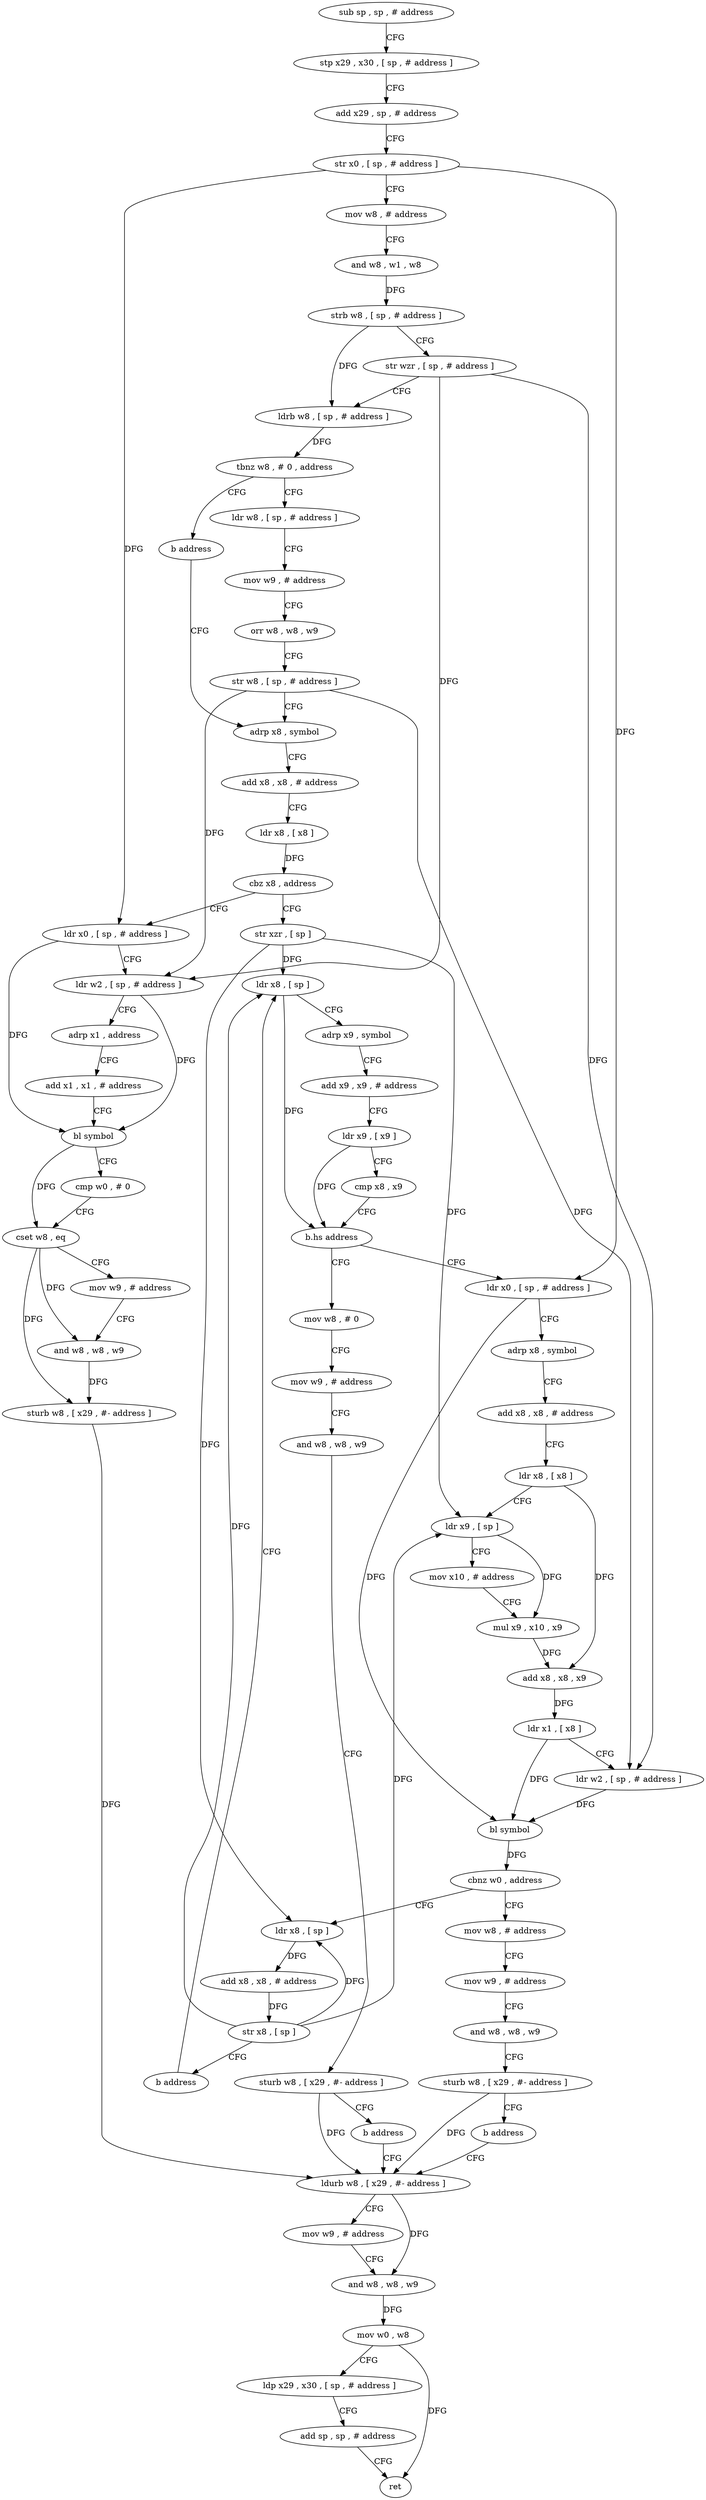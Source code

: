 digraph "func" {
"4230144" [label = "sub sp , sp , # address" ]
"4230148" [label = "stp x29 , x30 , [ sp , # address ]" ]
"4230152" [label = "add x29 , sp , # address" ]
"4230156" [label = "str x0 , [ sp , # address ]" ]
"4230160" [label = "mov w8 , # address" ]
"4230164" [label = "and w8 , w1 , w8" ]
"4230168" [label = "strb w8 , [ sp , # address ]" ]
"4230172" [label = "str wzr , [ sp , # address ]" ]
"4230176" [label = "ldrb w8 , [ sp , # address ]" ]
"4230180" [label = "tbnz w8 , # 0 , address" ]
"4230188" [label = "ldr w8 , [ sp , # address ]" ]
"4230184" [label = "b address" ]
"4230192" [label = "mov w9 , # address" ]
"4230196" [label = "orr w8 , w8 , w9" ]
"4230200" [label = "str w8 , [ sp , # address ]" ]
"4230204" [label = "adrp x8 , symbol" ]
"4230352" [label = "ldr x0 , [ sp , # address ]" ]
"4230356" [label = "ldr w2 , [ sp , # address ]" ]
"4230360" [label = "adrp x1 , address" ]
"4230364" [label = "add x1 , x1 , # address" ]
"4230368" [label = "bl symbol" ]
"4230372" [label = "cmp w0 , # 0" ]
"4230376" [label = "cset w8 , eq" ]
"4230380" [label = "mov w9 , # address" ]
"4230384" [label = "and w8 , w8 , w9" ]
"4230388" [label = "sturb w8 , [ x29 , #- address ]" ]
"4230392" [label = "ldurb w8 , [ x29 , #- address ]" ]
"4230220" [label = "str xzr , [ sp ]" ]
"4230224" [label = "ldr x8 , [ sp ]" ]
"4230208" [label = "add x8 , x8 , # address" ]
"4230212" [label = "ldr x8 , [ x8 ]" ]
"4230216" [label = "cbz x8 , address" ]
"4230332" [label = "mov w8 , # 0" ]
"4230336" [label = "mov w9 , # address" ]
"4230340" [label = "and w8 , w8 , w9" ]
"4230344" [label = "sturb w8 , [ x29 , #- address ]" ]
"4230348" [label = "b address" ]
"4230248" [label = "ldr x0 , [ sp , # address ]" ]
"4230252" [label = "adrp x8 , symbol" ]
"4230256" [label = "add x8 , x8 , # address" ]
"4230260" [label = "ldr x8 , [ x8 ]" ]
"4230264" [label = "ldr x9 , [ sp ]" ]
"4230268" [label = "mov x10 , # address" ]
"4230272" [label = "mul x9 , x10 , x9" ]
"4230276" [label = "add x8 , x8 , x9" ]
"4230280" [label = "ldr x1 , [ x8 ]" ]
"4230284" [label = "ldr w2 , [ sp , # address ]" ]
"4230288" [label = "bl symbol" ]
"4230292" [label = "cbnz w0 , address" ]
"4230316" [label = "ldr x8 , [ sp ]" ]
"4230296" [label = "mov w8 , # address" ]
"4230396" [label = "mov w9 , # address" ]
"4230400" [label = "and w8 , w8 , w9" ]
"4230404" [label = "mov w0 , w8" ]
"4230408" [label = "ldp x29 , x30 , [ sp , # address ]" ]
"4230412" [label = "add sp , sp , # address" ]
"4230416" [label = "ret" ]
"4230320" [label = "add x8 , x8 , # address" ]
"4230324" [label = "str x8 , [ sp ]" ]
"4230328" [label = "b address" ]
"4230300" [label = "mov w9 , # address" ]
"4230304" [label = "and w8 , w8 , w9" ]
"4230308" [label = "sturb w8 , [ x29 , #- address ]" ]
"4230312" [label = "b address" ]
"4230228" [label = "adrp x9 , symbol" ]
"4230232" [label = "add x9 , x9 , # address" ]
"4230236" [label = "ldr x9 , [ x9 ]" ]
"4230240" [label = "cmp x8 , x9" ]
"4230244" [label = "b.hs address" ]
"4230144" -> "4230148" [ label = "CFG" ]
"4230148" -> "4230152" [ label = "CFG" ]
"4230152" -> "4230156" [ label = "CFG" ]
"4230156" -> "4230160" [ label = "CFG" ]
"4230156" -> "4230352" [ label = "DFG" ]
"4230156" -> "4230248" [ label = "DFG" ]
"4230160" -> "4230164" [ label = "CFG" ]
"4230164" -> "4230168" [ label = "DFG" ]
"4230168" -> "4230172" [ label = "CFG" ]
"4230168" -> "4230176" [ label = "DFG" ]
"4230172" -> "4230176" [ label = "CFG" ]
"4230172" -> "4230356" [ label = "DFG" ]
"4230172" -> "4230284" [ label = "DFG" ]
"4230176" -> "4230180" [ label = "DFG" ]
"4230180" -> "4230188" [ label = "CFG" ]
"4230180" -> "4230184" [ label = "CFG" ]
"4230188" -> "4230192" [ label = "CFG" ]
"4230184" -> "4230204" [ label = "CFG" ]
"4230192" -> "4230196" [ label = "CFG" ]
"4230196" -> "4230200" [ label = "CFG" ]
"4230200" -> "4230204" [ label = "CFG" ]
"4230200" -> "4230356" [ label = "DFG" ]
"4230200" -> "4230284" [ label = "DFG" ]
"4230204" -> "4230208" [ label = "CFG" ]
"4230352" -> "4230356" [ label = "CFG" ]
"4230352" -> "4230368" [ label = "DFG" ]
"4230356" -> "4230360" [ label = "CFG" ]
"4230356" -> "4230368" [ label = "DFG" ]
"4230360" -> "4230364" [ label = "CFG" ]
"4230364" -> "4230368" [ label = "CFG" ]
"4230368" -> "4230372" [ label = "CFG" ]
"4230368" -> "4230376" [ label = "DFG" ]
"4230372" -> "4230376" [ label = "CFG" ]
"4230376" -> "4230380" [ label = "CFG" ]
"4230376" -> "4230384" [ label = "DFG" ]
"4230376" -> "4230388" [ label = "DFG" ]
"4230380" -> "4230384" [ label = "CFG" ]
"4230384" -> "4230388" [ label = "DFG" ]
"4230388" -> "4230392" [ label = "DFG" ]
"4230392" -> "4230396" [ label = "CFG" ]
"4230392" -> "4230400" [ label = "DFG" ]
"4230220" -> "4230224" [ label = "DFG" ]
"4230220" -> "4230264" [ label = "DFG" ]
"4230220" -> "4230316" [ label = "DFG" ]
"4230224" -> "4230228" [ label = "CFG" ]
"4230224" -> "4230244" [ label = "DFG" ]
"4230208" -> "4230212" [ label = "CFG" ]
"4230212" -> "4230216" [ label = "DFG" ]
"4230216" -> "4230352" [ label = "CFG" ]
"4230216" -> "4230220" [ label = "CFG" ]
"4230332" -> "4230336" [ label = "CFG" ]
"4230336" -> "4230340" [ label = "CFG" ]
"4230340" -> "4230344" [ label = "CFG" ]
"4230344" -> "4230348" [ label = "CFG" ]
"4230344" -> "4230392" [ label = "DFG" ]
"4230348" -> "4230392" [ label = "CFG" ]
"4230248" -> "4230252" [ label = "CFG" ]
"4230248" -> "4230288" [ label = "DFG" ]
"4230252" -> "4230256" [ label = "CFG" ]
"4230256" -> "4230260" [ label = "CFG" ]
"4230260" -> "4230264" [ label = "CFG" ]
"4230260" -> "4230276" [ label = "DFG" ]
"4230264" -> "4230268" [ label = "CFG" ]
"4230264" -> "4230272" [ label = "DFG" ]
"4230268" -> "4230272" [ label = "CFG" ]
"4230272" -> "4230276" [ label = "DFG" ]
"4230276" -> "4230280" [ label = "DFG" ]
"4230280" -> "4230284" [ label = "CFG" ]
"4230280" -> "4230288" [ label = "DFG" ]
"4230284" -> "4230288" [ label = "DFG" ]
"4230288" -> "4230292" [ label = "DFG" ]
"4230292" -> "4230316" [ label = "CFG" ]
"4230292" -> "4230296" [ label = "CFG" ]
"4230316" -> "4230320" [ label = "DFG" ]
"4230296" -> "4230300" [ label = "CFG" ]
"4230396" -> "4230400" [ label = "CFG" ]
"4230400" -> "4230404" [ label = "DFG" ]
"4230404" -> "4230408" [ label = "CFG" ]
"4230404" -> "4230416" [ label = "DFG" ]
"4230408" -> "4230412" [ label = "CFG" ]
"4230412" -> "4230416" [ label = "CFG" ]
"4230320" -> "4230324" [ label = "DFG" ]
"4230324" -> "4230328" [ label = "CFG" ]
"4230324" -> "4230224" [ label = "DFG" ]
"4230324" -> "4230264" [ label = "DFG" ]
"4230324" -> "4230316" [ label = "DFG" ]
"4230328" -> "4230224" [ label = "CFG" ]
"4230300" -> "4230304" [ label = "CFG" ]
"4230304" -> "4230308" [ label = "CFG" ]
"4230308" -> "4230312" [ label = "CFG" ]
"4230308" -> "4230392" [ label = "DFG" ]
"4230312" -> "4230392" [ label = "CFG" ]
"4230228" -> "4230232" [ label = "CFG" ]
"4230232" -> "4230236" [ label = "CFG" ]
"4230236" -> "4230240" [ label = "CFG" ]
"4230236" -> "4230244" [ label = "DFG" ]
"4230240" -> "4230244" [ label = "CFG" ]
"4230244" -> "4230332" [ label = "CFG" ]
"4230244" -> "4230248" [ label = "CFG" ]
}
